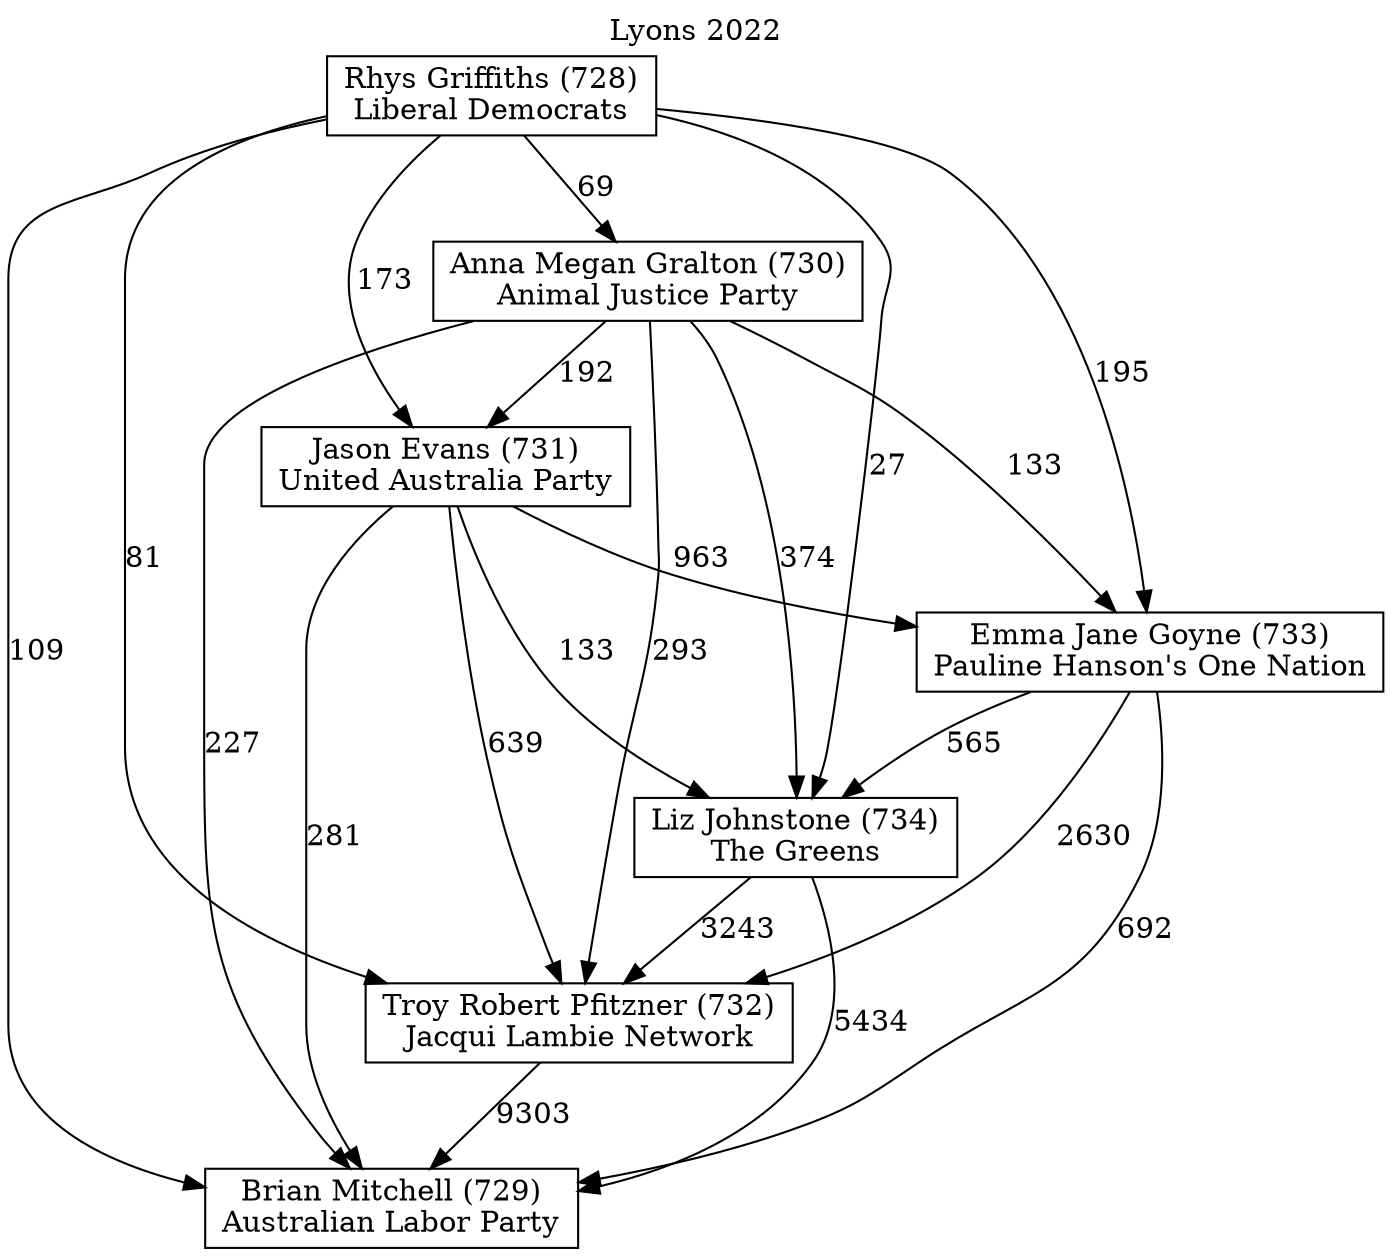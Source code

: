 // House preference flow
digraph "Brian Mitchell (729)_Lyons_2022" {
	graph [label="Lyons 2022" labelloc=t mclimit=10]
	node [shape=box]
	"Brian Mitchell (729)" [label="Brian Mitchell (729)
Australian Labor Party"]
	"Troy Robert Pfitzner (732)" [label="Troy Robert Pfitzner (732)
Jacqui Lambie Network"]
	"Liz Johnstone (734)" [label="Liz Johnstone (734)
The Greens"]
	"Emma Jane Goyne (733)" [label="Emma Jane Goyne (733)
Pauline Hanson's One Nation"]
	"Jason Evans (731)" [label="Jason Evans (731)
United Australia Party"]
	"Anna Megan Gralton (730)" [label="Anna Megan Gralton (730)
Animal Justice Party"]
	"Rhys Griffiths (728)" [label="Rhys Griffiths (728)
Liberal Democrats"]
	"Troy Robert Pfitzner (732)" -> "Brian Mitchell (729)" [label=9303]
	"Liz Johnstone (734)" -> "Troy Robert Pfitzner (732)" [label=3243]
	"Emma Jane Goyne (733)" -> "Liz Johnstone (734)" [label=565]
	"Jason Evans (731)" -> "Emma Jane Goyne (733)" [label=963]
	"Anna Megan Gralton (730)" -> "Jason Evans (731)" [label=192]
	"Rhys Griffiths (728)" -> "Anna Megan Gralton (730)" [label=69]
	"Liz Johnstone (734)" -> "Brian Mitchell (729)" [label=5434]
	"Emma Jane Goyne (733)" -> "Brian Mitchell (729)" [label=692]
	"Jason Evans (731)" -> "Brian Mitchell (729)" [label=281]
	"Anna Megan Gralton (730)" -> "Brian Mitchell (729)" [label=227]
	"Rhys Griffiths (728)" -> "Brian Mitchell (729)" [label=109]
	"Rhys Griffiths (728)" -> "Jason Evans (731)" [label=173]
	"Anna Megan Gralton (730)" -> "Emma Jane Goyne (733)" [label=133]
	"Rhys Griffiths (728)" -> "Emma Jane Goyne (733)" [label=195]
	"Jason Evans (731)" -> "Liz Johnstone (734)" [label=133]
	"Anna Megan Gralton (730)" -> "Liz Johnstone (734)" [label=374]
	"Rhys Griffiths (728)" -> "Liz Johnstone (734)" [label=27]
	"Emma Jane Goyne (733)" -> "Troy Robert Pfitzner (732)" [label=2630]
	"Jason Evans (731)" -> "Troy Robert Pfitzner (732)" [label=639]
	"Anna Megan Gralton (730)" -> "Troy Robert Pfitzner (732)" [label=293]
	"Rhys Griffiths (728)" -> "Troy Robert Pfitzner (732)" [label=81]
}
